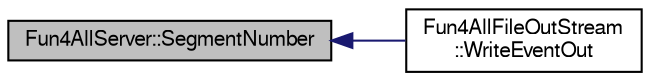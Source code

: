 digraph "Fun4AllServer::SegmentNumber"
{
  bgcolor="transparent";
  edge [fontname="FreeSans",fontsize="10",labelfontname="FreeSans",labelfontsize="10"];
  node [fontname="FreeSans",fontsize="10",shape=record];
  rankdir="LR";
  Node1 [label="Fun4AllServer::SegmentNumber",height=0.2,width=0.4,color="black", fillcolor="grey75", style="filled" fontcolor="black"];
  Node1 -> Node2 [dir="back",color="midnightblue",fontsize="10",style="solid",fontname="FreeSans"];
  Node2 [label="Fun4AllFileOutStream\l::WriteEventOut",height=0.2,width=0.4,color="black",URL="$de/d50/classFun4AllFileOutStream.html#ae507d564a712c0e99c2fa80b9c239385"];
}
